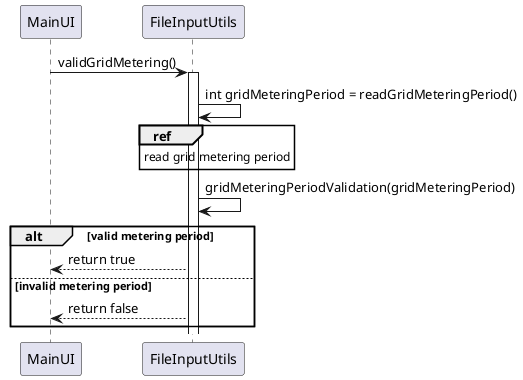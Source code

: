 US051 As an Administrator, I want to define the metering period for grids (in minutes) using a configuration file. It is assumed the first metering period starts at 00:00. The sum of all periods in the day must be 24:00.

@startuml
MainUI -> FileInputUtils: validGridMetering()
activate FileInputUtils

FileInputUtils -> FileInputUtils: int gridMeteringPeriod = readGridMeteringPeriod()
ref over FileInputUtils
read grid metering period
end ref
FileInputUtils -> FileInputUtils: gridMeteringPeriodValidation(gridMeteringPeriod)

alt valid metering period
FileInputUtils --> MainUI: return true

else invalid metering period
FileInputUtils --> MainUI: return false

end
@enduml
